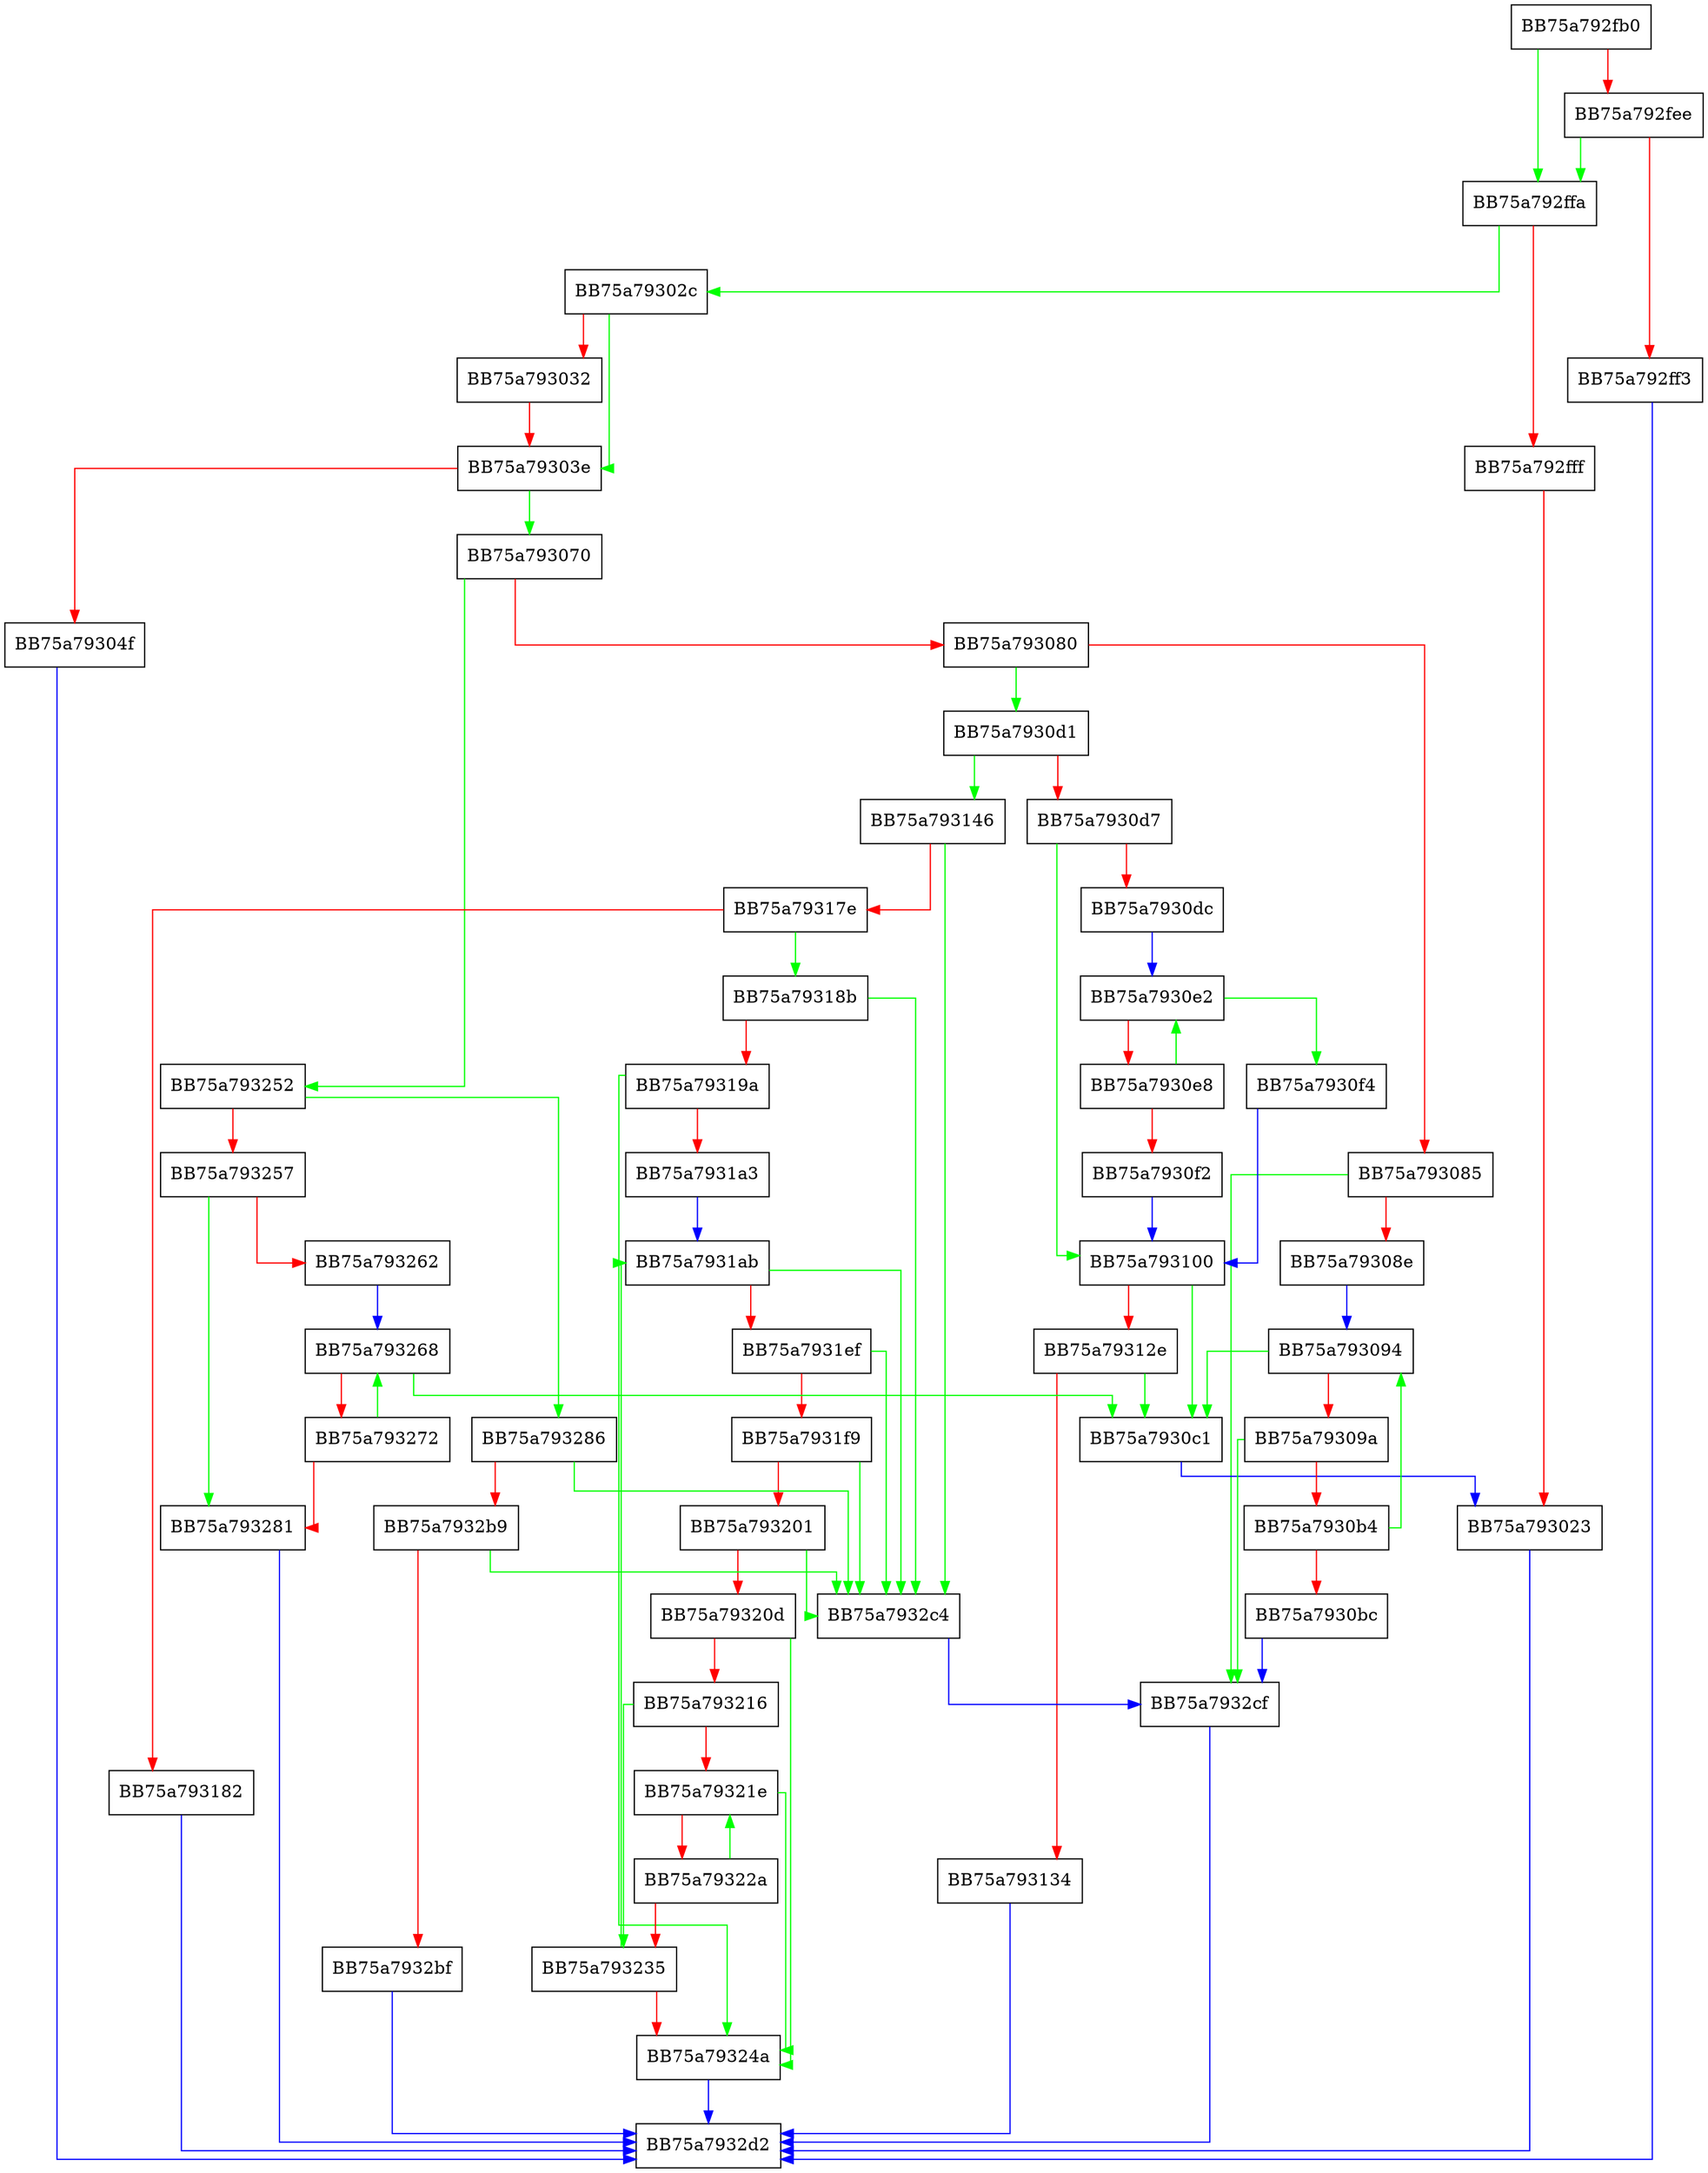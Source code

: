 digraph _wcstombs_l_helper {
  node [shape="box"];
  graph [splines=ortho];
  BB75a792fb0 -> BB75a792ffa [color="green"];
  BB75a792fb0 -> BB75a792fee [color="red"];
  BB75a792fee -> BB75a792ffa [color="green"];
  BB75a792fee -> BB75a792ff3 [color="red"];
  BB75a792ff3 -> BB75a7932d2 [color="blue"];
  BB75a792ffa -> BB75a79302c [color="green"];
  BB75a792ffa -> BB75a792fff [color="red"];
  BB75a792fff -> BB75a793023 [color="red"];
  BB75a793023 -> BB75a7932d2 [color="blue"];
  BB75a79302c -> BB75a79303e [color="green"];
  BB75a79302c -> BB75a793032 [color="red"];
  BB75a793032 -> BB75a79303e [color="red"];
  BB75a79303e -> BB75a793070 [color="green"];
  BB75a79303e -> BB75a79304f [color="red"];
  BB75a79304f -> BB75a7932d2 [color="blue"];
  BB75a793070 -> BB75a793252 [color="green"];
  BB75a793070 -> BB75a793080 [color="red"];
  BB75a793080 -> BB75a7930d1 [color="green"];
  BB75a793080 -> BB75a793085 [color="red"];
  BB75a793085 -> BB75a7932cf [color="green"];
  BB75a793085 -> BB75a79308e [color="red"];
  BB75a79308e -> BB75a793094 [color="blue"];
  BB75a793094 -> BB75a7930c1 [color="green"];
  BB75a793094 -> BB75a79309a [color="red"];
  BB75a79309a -> BB75a7932cf [color="green"];
  BB75a79309a -> BB75a7930b4 [color="red"];
  BB75a7930b4 -> BB75a793094 [color="green"];
  BB75a7930b4 -> BB75a7930bc [color="red"];
  BB75a7930bc -> BB75a7932cf [color="blue"];
  BB75a7930c1 -> BB75a793023 [color="blue"];
  BB75a7930d1 -> BB75a793146 [color="green"];
  BB75a7930d1 -> BB75a7930d7 [color="red"];
  BB75a7930d7 -> BB75a793100 [color="green"];
  BB75a7930d7 -> BB75a7930dc [color="red"];
  BB75a7930dc -> BB75a7930e2 [color="blue"];
  BB75a7930e2 -> BB75a7930f4 [color="green"];
  BB75a7930e2 -> BB75a7930e8 [color="red"];
  BB75a7930e8 -> BB75a7930e2 [color="green"];
  BB75a7930e8 -> BB75a7930f2 [color="red"];
  BB75a7930f2 -> BB75a793100 [color="blue"];
  BB75a7930f4 -> BB75a793100 [color="blue"];
  BB75a793100 -> BB75a7930c1 [color="green"];
  BB75a793100 -> BB75a79312e [color="red"];
  BB75a79312e -> BB75a7930c1 [color="green"];
  BB75a79312e -> BB75a793134 [color="red"];
  BB75a793134 -> BB75a7932d2 [color="blue"];
  BB75a793146 -> BB75a7932c4 [color="green"];
  BB75a793146 -> BB75a79317e [color="red"];
  BB75a79317e -> BB75a79318b [color="green"];
  BB75a79317e -> BB75a793182 [color="red"];
  BB75a793182 -> BB75a7932d2 [color="blue"];
  BB75a79318b -> BB75a7932c4 [color="green"];
  BB75a79318b -> BB75a79319a [color="red"];
  BB75a79319a -> BB75a79324a [color="green"];
  BB75a79319a -> BB75a7931a3 [color="red"];
  BB75a7931a3 -> BB75a7931ab [color="blue"];
  BB75a7931ab -> BB75a7932c4 [color="green"];
  BB75a7931ab -> BB75a7931ef [color="red"];
  BB75a7931ef -> BB75a7932c4 [color="green"];
  BB75a7931ef -> BB75a7931f9 [color="red"];
  BB75a7931f9 -> BB75a7932c4 [color="green"];
  BB75a7931f9 -> BB75a793201 [color="red"];
  BB75a793201 -> BB75a7932c4 [color="green"];
  BB75a793201 -> BB75a79320d [color="red"];
  BB75a79320d -> BB75a79324a [color="green"];
  BB75a79320d -> BB75a793216 [color="red"];
  BB75a793216 -> BB75a793235 [color="green"];
  BB75a793216 -> BB75a79321e [color="red"];
  BB75a79321e -> BB75a79324a [color="green"];
  BB75a79321e -> BB75a79322a [color="red"];
  BB75a79322a -> BB75a79321e [color="green"];
  BB75a79322a -> BB75a793235 [color="red"];
  BB75a793235 -> BB75a7931ab [color="green"];
  BB75a793235 -> BB75a79324a [color="red"];
  BB75a79324a -> BB75a7932d2 [color="blue"];
  BB75a793252 -> BB75a793286 [color="green"];
  BB75a793252 -> BB75a793257 [color="red"];
  BB75a793257 -> BB75a793281 [color="green"];
  BB75a793257 -> BB75a793262 [color="red"];
  BB75a793262 -> BB75a793268 [color="blue"];
  BB75a793268 -> BB75a7930c1 [color="green"];
  BB75a793268 -> BB75a793272 [color="red"];
  BB75a793272 -> BB75a793268 [color="green"];
  BB75a793272 -> BB75a793281 [color="red"];
  BB75a793281 -> BB75a7932d2 [color="blue"];
  BB75a793286 -> BB75a7932c4 [color="green"];
  BB75a793286 -> BB75a7932b9 [color="red"];
  BB75a7932b9 -> BB75a7932c4 [color="green"];
  BB75a7932b9 -> BB75a7932bf [color="red"];
  BB75a7932bf -> BB75a7932d2 [color="blue"];
  BB75a7932c4 -> BB75a7932cf [color="blue"];
  BB75a7932cf -> BB75a7932d2 [color="blue"];
}